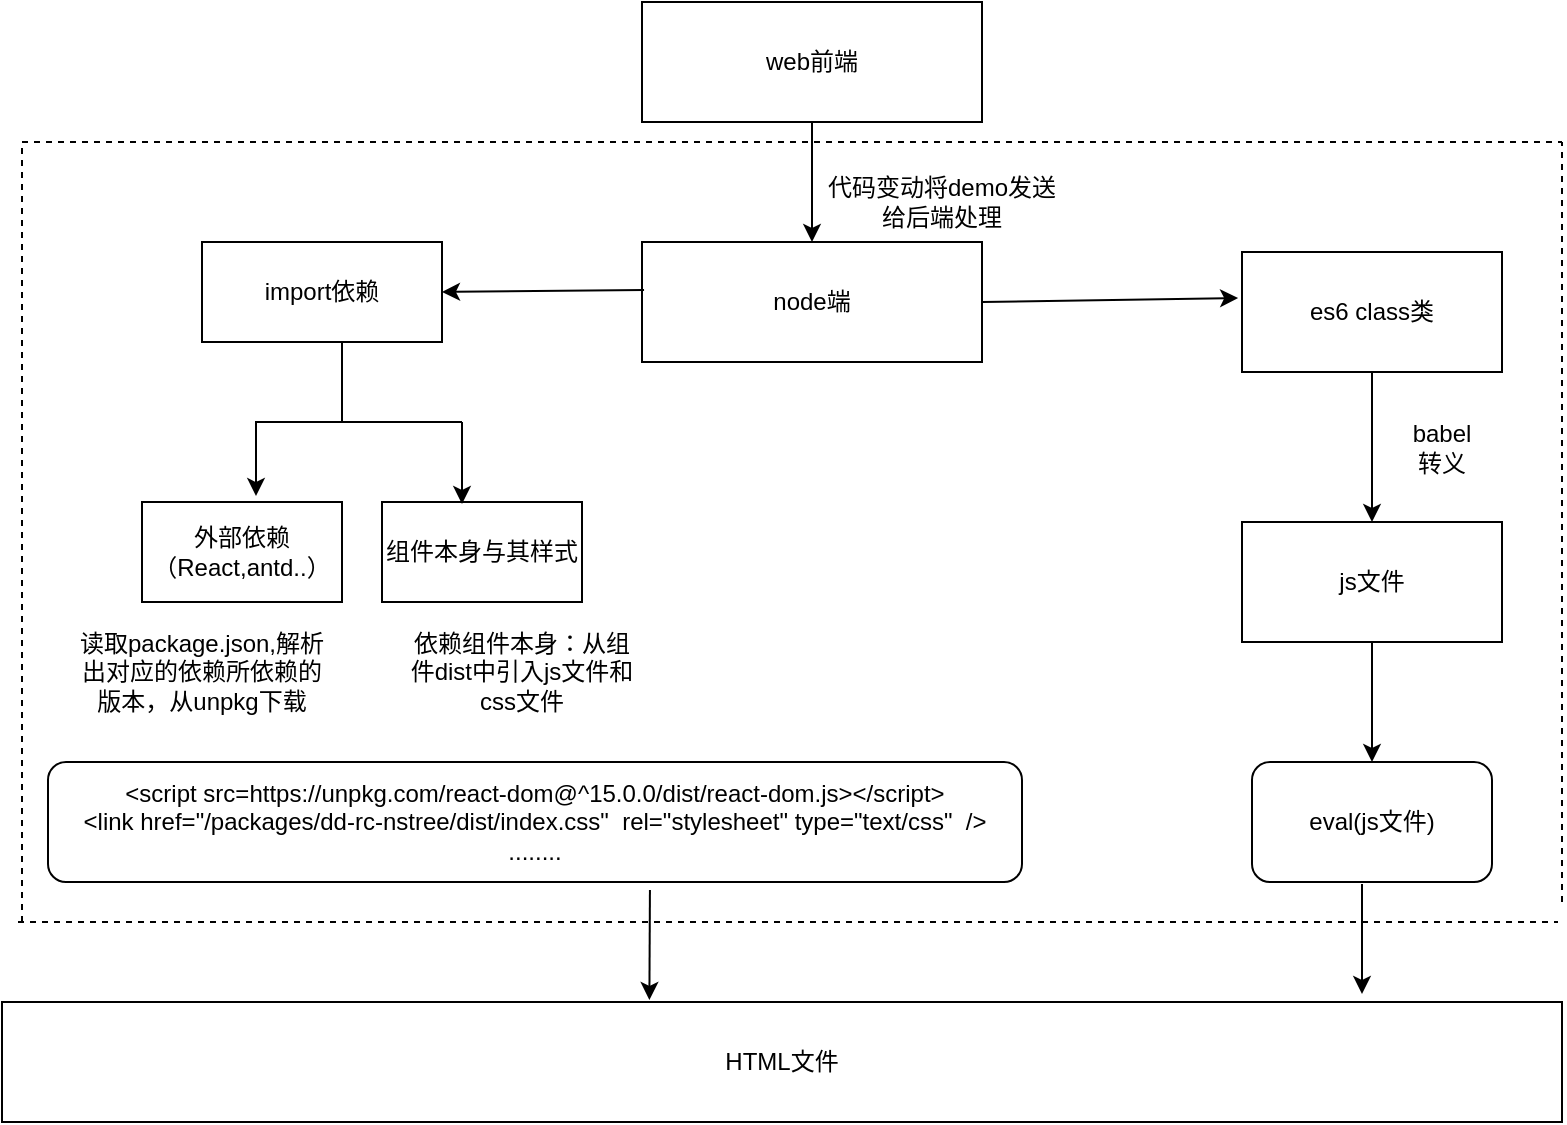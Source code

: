 <mxfile pages="1" version="11.2.4" type="github"><diagram id="lpuIOi2GhgZq3Q-W5cr3" name="Page-1"><mxGraphModel dx="1113" dy="725" grid="1" gridSize="10" guides="1" tooltips="1" connect="1" arrows="1" fold="1" page="1" pageScale="1" pageWidth="827" pageHeight="1169" math="0" shadow="0"><root><mxCell id="0"/><mxCell id="1" parent="0"/><mxCell id="ZEs21KdVG09o_XiDFPQL-1" value="web前端" style="rounded=0;whiteSpace=wrap;html=1;" vertex="1" parent="1"><mxGeometry x="343" y="270" width="170" height="60" as="geometry"/></mxCell><mxCell id="ZEs21KdVG09o_XiDFPQL-3" value="node端" style="rounded=0;whiteSpace=wrap;html=1;" vertex="1" parent="1"><mxGeometry x="343" y="390" width="170" height="60" as="geometry"/></mxCell><mxCell id="ZEs21KdVG09o_XiDFPQL-4" value="" style="endArrow=classic;html=1;" edge="1" parent="1" source="ZEs21KdVG09o_XiDFPQL-1" target="ZEs21KdVG09o_XiDFPQL-3"><mxGeometry width="50" height="50" relative="1" as="geometry"><mxPoint x="343" y="620" as="sourcePoint"/><mxPoint x="393" y="570" as="targetPoint"/></mxGeometry></mxCell><mxCell id="ZEs21KdVG09o_XiDFPQL-6" value="代码变动将demo发送给后端处理" style="text;html=1;strokeColor=none;fillColor=none;align=center;verticalAlign=middle;whiteSpace=wrap;rounded=0;" vertex="1" parent="1"><mxGeometry x="433" y="330" width="120" height="80" as="geometry"/></mxCell><mxCell id="ZEs21KdVG09o_XiDFPQL-8" value="es6 class类" style="rounded=0;whiteSpace=wrap;html=1;" vertex="1" parent="1"><mxGeometry x="643" y="395" width="130" height="60" as="geometry"/></mxCell><mxCell id="ZEs21KdVG09o_XiDFPQL-44" style="edgeStyle=orthogonalEdgeStyle;rounded=0;orthogonalLoop=1;jettySize=auto;html=1;entryX=0.57;entryY=-0.06;entryDx=0;entryDy=0;entryPerimeter=0;" edge="1" parent="1" source="ZEs21KdVG09o_XiDFPQL-9" target="ZEs21KdVG09o_XiDFPQL-31"><mxGeometry relative="1" as="geometry"><Array as="points"><mxPoint x="193" y="480"/><mxPoint x="150" y="480"/></Array></mxGeometry></mxCell><mxCell id="ZEs21KdVG09o_XiDFPQL-9" value="import依赖" style="rounded=0;whiteSpace=wrap;html=1;" vertex="1" parent="1"><mxGeometry x="123" y="390" width="120" height="50" as="geometry"/></mxCell><mxCell id="ZEs21KdVG09o_XiDFPQL-10" value="" style="endArrow=classic;html=1;entryX=1;entryY=0.5;entryDx=0;entryDy=0;exitX=0.006;exitY=0.4;exitDx=0;exitDy=0;exitPerimeter=0;" edge="1" parent="1" source="ZEs21KdVG09o_XiDFPQL-3" target="ZEs21KdVG09o_XiDFPQL-9"><mxGeometry width="50" height="50" relative="1" as="geometry"><mxPoint x="323" y="425" as="sourcePoint"/><mxPoint x="353" y="520" as="targetPoint"/></mxGeometry></mxCell><mxCell id="ZEs21KdVG09o_XiDFPQL-19" value="" style="endArrow=classic;html=1;exitX=1;exitY=0.5;exitDx=0;exitDy=0;entryX=-0.015;entryY=0.383;entryDx=0;entryDy=0;entryPerimeter=0;" edge="1" parent="1" source="ZEs21KdVG09o_XiDFPQL-3" target="ZEs21KdVG09o_XiDFPQL-8"><mxGeometry width="50" height="50" relative="1" as="geometry"><mxPoint x="123" y="525" as="sourcePoint"/><mxPoint x="173" y="475" as="targetPoint"/></mxGeometry></mxCell><mxCell id="ZEs21KdVG09o_XiDFPQL-27" value="读取package.json,解析出对应的依赖所依赖的版本，从unpkg下载" style="text;html=1;strokeColor=none;fillColor=none;align=center;verticalAlign=middle;whiteSpace=wrap;rounded=0;" vertex="1" parent="1"><mxGeometry x="58" y="590" width="130" height="30" as="geometry"/></mxCell><mxCell id="ZEs21KdVG09o_XiDFPQL-31" value="外部依赖（React,antd..）" style="rounded=0;whiteSpace=wrap;html=1;" vertex="1" parent="1"><mxGeometry x="93" y="520" width="100" height="50" as="geometry"/></mxCell><mxCell id="ZEs21KdVG09o_XiDFPQL-32" value="js文件" style="rounded=0;whiteSpace=wrap;html=1;" vertex="1" parent="1"><mxGeometry x="643" y="530" width="130" height="60" as="geometry"/></mxCell><mxCell id="ZEs21KdVG09o_XiDFPQL-33" value="" style="endArrow=classic;html=1;entryX=0.5;entryY=0;entryDx=0;entryDy=0;" edge="1" parent="1" source="ZEs21KdVG09o_XiDFPQL-8" target="ZEs21KdVG09o_XiDFPQL-32"><mxGeometry width="50" height="50" relative="1" as="geometry"><mxPoint x="693" y="510" as="sourcePoint"/><mxPoint x="743" y="460" as="targetPoint"/><Array as="points"><mxPoint x="708" y="510"/></Array></mxGeometry></mxCell><mxCell id="ZEs21KdVG09o_XiDFPQL-35" value="babel转义" style="text;html=1;strokeColor=none;fillColor=none;align=center;verticalAlign=middle;whiteSpace=wrap;rounded=0;" vertex="1" parent="1"><mxGeometry x="723" y="483" width="40" height="20" as="geometry"/></mxCell><mxCell id="ZEs21KdVG09o_XiDFPQL-40" value="组件本身与其样式" style="rounded=0;whiteSpace=wrap;html=1;" vertex="1" parent="1"><mxGeometry x="213" y="520" width="100" height="50" as="geometry"/></mxCell><mxCell id="ZEs21KdVG09o_XiDFPQL-49" value="依赖组件本身：从组件dist中引入js文件和css文件" style="text;html=1;strokeColor=none;fillColor=none;align=center;verticalAlign=middle;whiteSpace=wrap;rounded=0;" vertex="1" parent="1"><mxGeometry x="223" y="580" width="120" height="50" as="geometry"/></mxCell><mxCell id="ZEs21KdVG09o_XiDFPQL-51" value="&amp;lt;script src=https://unpkg.com/react-dom@^15.0.0/dist/react-dom.js&amp;gt;&amp;lt;/script&amp;gt;&lt;br&gt;&amp;lt;link href=&quot;/packages/dd-rc-nstree/dist/index.css&quot;&amp;nbsp;&amp;nbsp;rel=&quot;stylesheet&quot; type=&quot;text/css&quot;&amp;nbsp; /&amp;gt;&lt;br&gt;........" style="rounded=1;whiteSpace=wrap;html=1;" vertex="1" parent="1"><mxGeometry x="46" y="650" width="487" height="60" as="geometry"/></mxCell><mxCell id="ZEs21KdVG09o_XiDFPQL-53" value="eval(js文件)" style="rounded=1;whiteSpace=wrap;html=1;" vertex="1" parent="1"><mxGeometry x="648" y="650" width="120" height="60" as="geometry"/></mxCell><mxCell id="ZEs21KdVG09o_XiDFPQL-54" value="HTML文件" style="rounded=0;whiteSpace=wrap;html=1;" vertex="1" parent="1"><mxGeometry x="23" y="770" width="780" height="60" as="geometry"/></mxCell><mxCell id="ZEs21KdVG09o_XiDFPQL-56" value="" style="endArrow=none;dashed=1;html=1;" edge="1" parent="1"><mxGeometry width="50" height="50" relative="1" as="geometry"><mxPoint x="33" y="730" as="sourcePoint"/><mxPoint x="33" y="340" as="targetPoint"/></mxGeometry></mxCell><mxCell id="ZEs21KdVG09o_XiDFPQL-58" value="" style="endArrow=none;dashed=1;html=1;" edge="1" parent="1"><mxGeometry width="50" height="50" relative="1" as="geometry"><mxPoint x="33" y="340" as="sourcePoint"/><mxPoint x="803" y="340" as="targetPoint"/></mxGeometry></mxCell><mxCell id="ZEs21KdVG09o_XiDFPQL-59" value="" style="endArrow=none;dashed=1;html=1;" edge="1" parent="1"><mxGeometry width="50" height="50" relative="1" as="geometry"><mxPoint x="803" y="720" as="sourcePoint"/><mxPoint x="803" y="340" as="targetPoint"/></mxGeometry></mxCell><mxCell id="ZEs21KdVG09o_XiDFPQL-60" value="" style="endArrow=none;dashed=1;html=1;" edge="1" parent="1"><mxGeometry width="50" height="50" relative="1" as="geometry"><mxPoint x="31" y="730" as="sourcePoint"/><mxPoint x="801" y="730" as="targetPoint"/></mxGeometry></mxCell><mxCell id="ZEs21KdVG09o_XiDFPQL-65" value="" style="endArrow=none;html=1;" edge="1" parent="1"><mxGeometry width="50" height="50" relative="1" as="geometry"><mxPoint x="183" y="480" as="sourcePoint"/><mxPoint x="253" y="480" as="targetPoint"/></mxGeometry></mxCell><mxCell id="ZEs21KdVG09o_XiDFPQL-67" value="" style="endArrow=classic;html=1;entryX=0.4;entryY=0.02;entryDx=0;entryDy=0;entryPerimeter=0;" edge="1" parent="1" target="ZEs21KdVG09o_XiDFPQL-40"><mxGeometry width="50" height="50" relative="1" as="geometry"><mxPoint x="253" y="480" as="sourcePoint"/><mxPoint x="263" y="485" as="targetPoint"/></mxGeometry></mxCell><mxCell id="ZEs21KdVG09o_XiDFPQL-68" value="" style="endArrow=classic;html=1;entryX=0.415;entryY=-0.017;entryDx=0;entryDy=0;entryPerimeter=0;exitX=0.618;exitY=1.067;exitDx=0;exitDy=0;exitPerimeter=0;" edge="1" parent="1" source="ZEs21KdVG09o_XiDFPQL-51" target="ZEs21KdVG09o_XiDFPQL-54"><mxGeometry width="50" height="50" relative="1" as="geometry"><mxPoint x="303" y="760" as="sourcePoint"/><mxPoint x="353" y="710" as="targetPoint"/></mxGeometry></mxCell><mxCell id="ZEs21KdVG09o_XiDFPQL-70" value="" style="endArrow=classic;html=1;" edge="1" parent="1"><mxGeometry width="50" height="50" relative="1" as="geometry"><mxPoint x="703" y="711" as="sourcePoint"/><mxPoint x="703" y="766" as="targetPoint"/></mxGeometry></mxCell><mxCell id="ZEs21KdVG09o_XiDFPQL-71" value="" style="endArrow=classic;html=1;" edge="1" parent="1" source="ZEs21KdVG09o_XiDFPQL-32"><mxGeometry width="50" height="50" relative="1" as="geometry"><mxPoint x="708" y="640" as="sourcePoint"/><mxPoint x="708" y="650" as="targetPoint"/></mxGeometry></mxCell></root></mxGraphModel></diagram></mxfile>